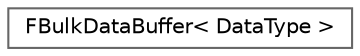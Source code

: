 digraph "Graphical Class Hierarchy"
{
 // INTERACTIVE_SVG=YES
 // LATEX_PDF_SIZE
  bgcolor="transparent";
  edge [fontname=Helvetica,fontsize=10,labelfontname=Helvetica,labelfontsize=10];
  node [fontname=Helvetica,fontsize=10,shape=box,height=0.2,width=0.4];
  rankdir="LR";
  Node0 [id="Node000000",label="FBulkDataBuffer\< DataType \>",height=0.2,width=0.4,color="grey40", fillcolor="white", style="filled",URL="$dc/ddb/classFBulkDataBuffer.html",tooltip="Used to manage a raw data buffer provided by BulkData while providing access to it via a TArrayView."];
}
